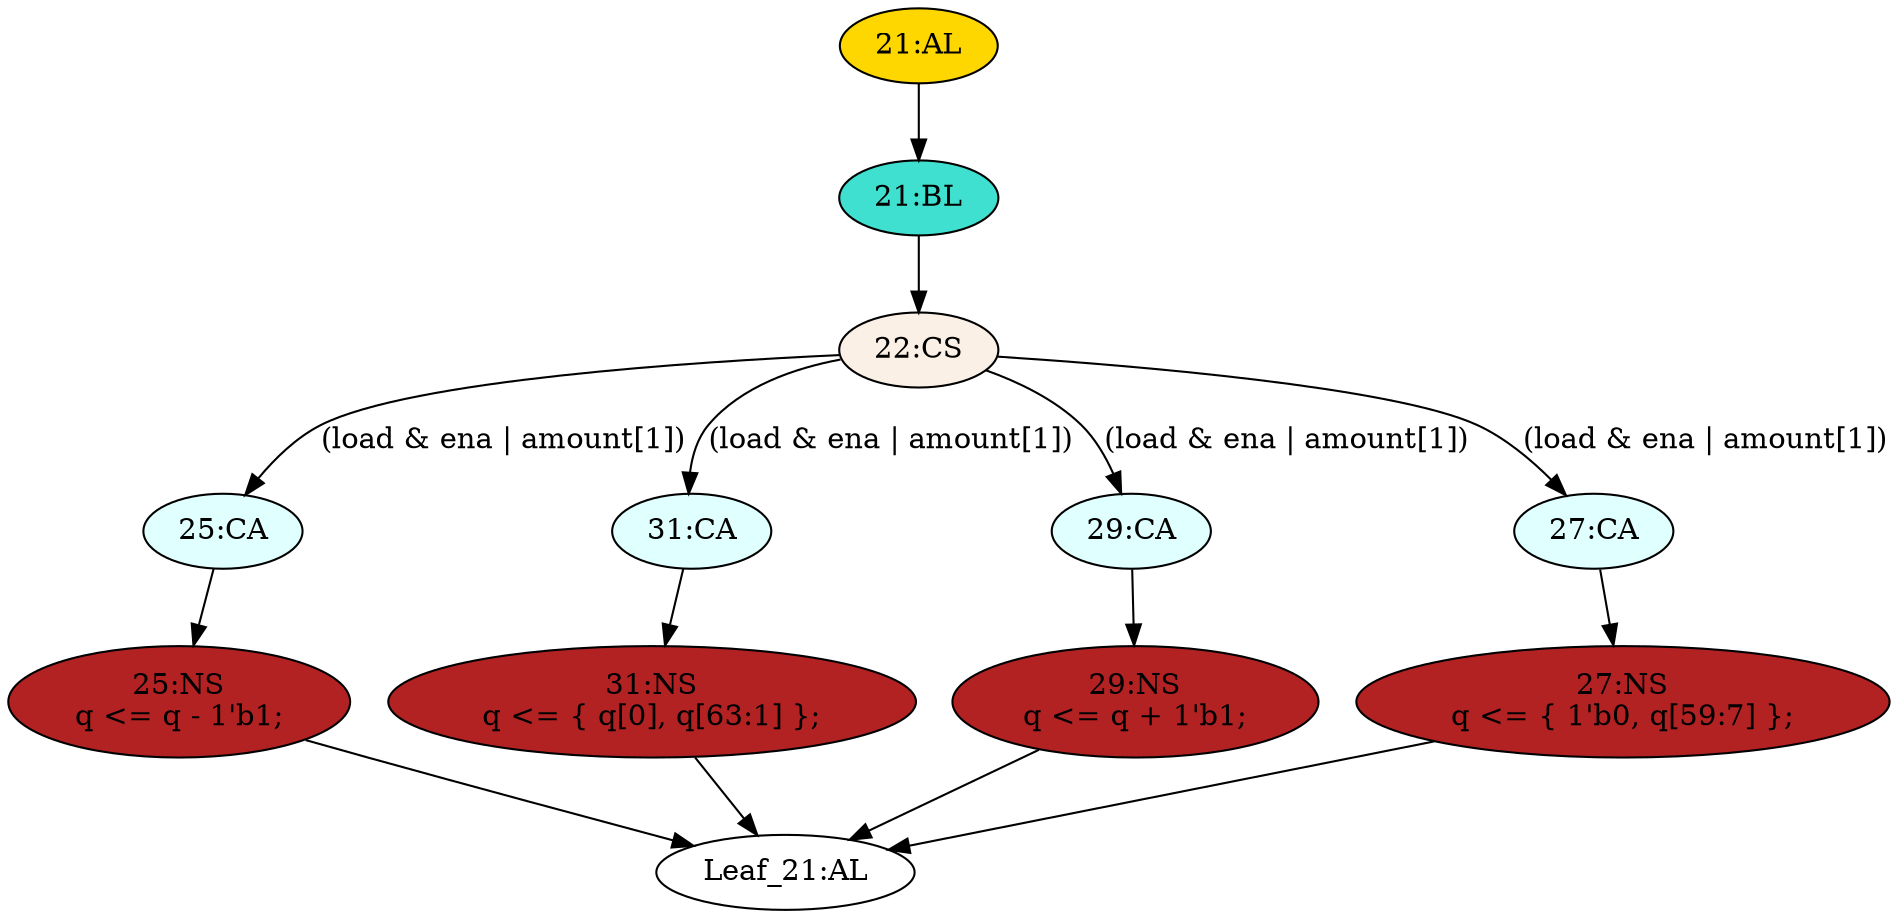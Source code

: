strict digraph "" {
	node [label="\N"];
	"21:BL"	[ast="<pyverilog.vparser.ast.Block object at 0x7f80c67e0a90>",
		fillcolor=turquoise,
		label="21:BL",
		statements="[]",
		style=filled,
		typ=Block];
	"22:CS"	[ast="<pyverilog.vparser.ast.CaseStatement object at 0x7f80c67e0b90>",
		fillcolor=linen,
		label="22:CS",
		statements="[]",
		style=filled,
		typ=CaseStatement];
	"21:BL" -> "22:CS"	[cond="[]",
		lineno=None];
	"Leaf_21:AL"	[def_var="['q']",
		label="Leaf_21:AL"];
	"25:CA"	[ast="<pyverilog.vparser.ast.Case object at 0x7f80c67e0dd0>",
		fillcolor=lightcyan,
		label="25:CA",
		statements="[]",
		style=filled,
		typ=Case];
	"25:NS"	[ast="<pyverilog.vparser.ast.NonblockingSubstitution object at 0x7f80c67e0e50>",
		fillcolor=firebrick,
		label="25:NS
q <= q - 1'b1;",
		statements="[<pyverilog.vparser.ast.NonblockingSubstitution object at 0x7f80c67e0e50>]",
		style=filled,
		typ=NonblockingSubstitution];
	"25:CA" -> "25:NS"	[cond="[]",
		lineno=None];
	"31:CA"	[ast="<pyverilog.vparser.ast.Case object at 0x7f80c62ea5d0>",
		fillcolor=lightcyan,
		label="31:CA",
		statements="[]",
		style=filled,
		typ=Case];
	"31:NS"	[ast="<pyverilog.vparser.ast.NonblockingSubstitution object at 0x7f80c62ea650>",
		fillcolor=firebrick,
		label="31:NS
q <= { q[0], q[63:1] };",
		statements="[<pyverilog.vparser.ast.NonblockingSubstitution object at 0x7f80c62ea650>]",
		style=filled,
		typ=NonblockingSubstitution];
	"31:CA" -> "31:NS"	[cond="[]",
		lineno=None];
	"21:AL"	[ast="<pyverilog.vparser.ast.Always object at 0x7f80c62ea9d0>",
		clk_sens=True,
		fillcolor=gold,
		label="21:AL",
		sens="['clk']",
		statements="[]",
		style=filled,
		typ=Always,
		use_var="['load', 'ena', 'amount', 'q']"];
	"21:AL" -> "21:BL"	[cond="[]",
		lineno=None];
	"31:NS" -> "Leaf_21:AL"	[cond="[]",
		lineno=None];
	"25:NS" -> "Leaf_21:AL"	[cond="[]",
		lineno=None];
	"22:CS" -> "25:CA"	[cond="['load', 'ena', 'amount']",
		label="(load & ena | amount[1])",
		lineno=22];
	"22:CS" -> "31:CA"	[cond="['load', 'ena', 'amount']",
		label="(load & ena | amount[1])",
		lineno=22];
	"29:CA"	[ast="<pyverilog.vparser.ast.Case object at 0x7f80c62ea350>",
		fillcolor=lightcyan,
		label="29:CA",
		statements="[]",
		style=filled,
		typ=Case];
	"22:CS" -> "29:CA"	[cond="['load', 'ena', 'amount']",
		label="(load & ena | amount[1])",
		lineno=22];
	"27:CA"	[ast="<pyverilog.vparser.ast.Case object at 0x7f80c62ea090>",
		fillcolor=lightcyan,
		label="27:CA",
		statements="[]",
		style=filled,
		typ=Case];
	"22:CS" -> "27:CA"	[cond="['load', 'ena', 'amount']",
		label="(load & ena | amount[1])",
		lineno=22];
	"29:NS"	[ast="<pyverilog.vparser.ast.NonblockingSubstitution object at 0x7f80c62ea3d0>",
		fillcolor=firebrick,
		label="29:NS
q <= q + 1'b1;",
		statements="[<pyverilog.vparser.ast.NonblockingSubstitution object at 0x7f80c62ea3d0>]",
		style=filled,
		typ=NonblockingSubstitution];
	"29:CA" -> "29:NS"	[cond="[]",
		lineno=None];
	"29:NS" -> "Leaf_21:AL"	[cond="[]",
		lineno=None];
	"27:NS"	[ast="<pyverilog.vparser.ast.NonblockingSubstitution object at 0x7f80c62ea110>",
		fillcolor=firebrick,
		label="27:NS
q <= { 1'b0, q[59:7] };",
		statements="[<pyverilog.vparser.ast.NonblockingSubstitution object at 0x7f80c62ea110>]",
		style=filled,
		typ=NonblockingSubstitution];
	"27:NS" -> "Leaf_21:AL"	[cond="[]",
		lineno=None];
	"27:CA" -> "27:NS"	[cond="[]",
		lineno=None];
}
